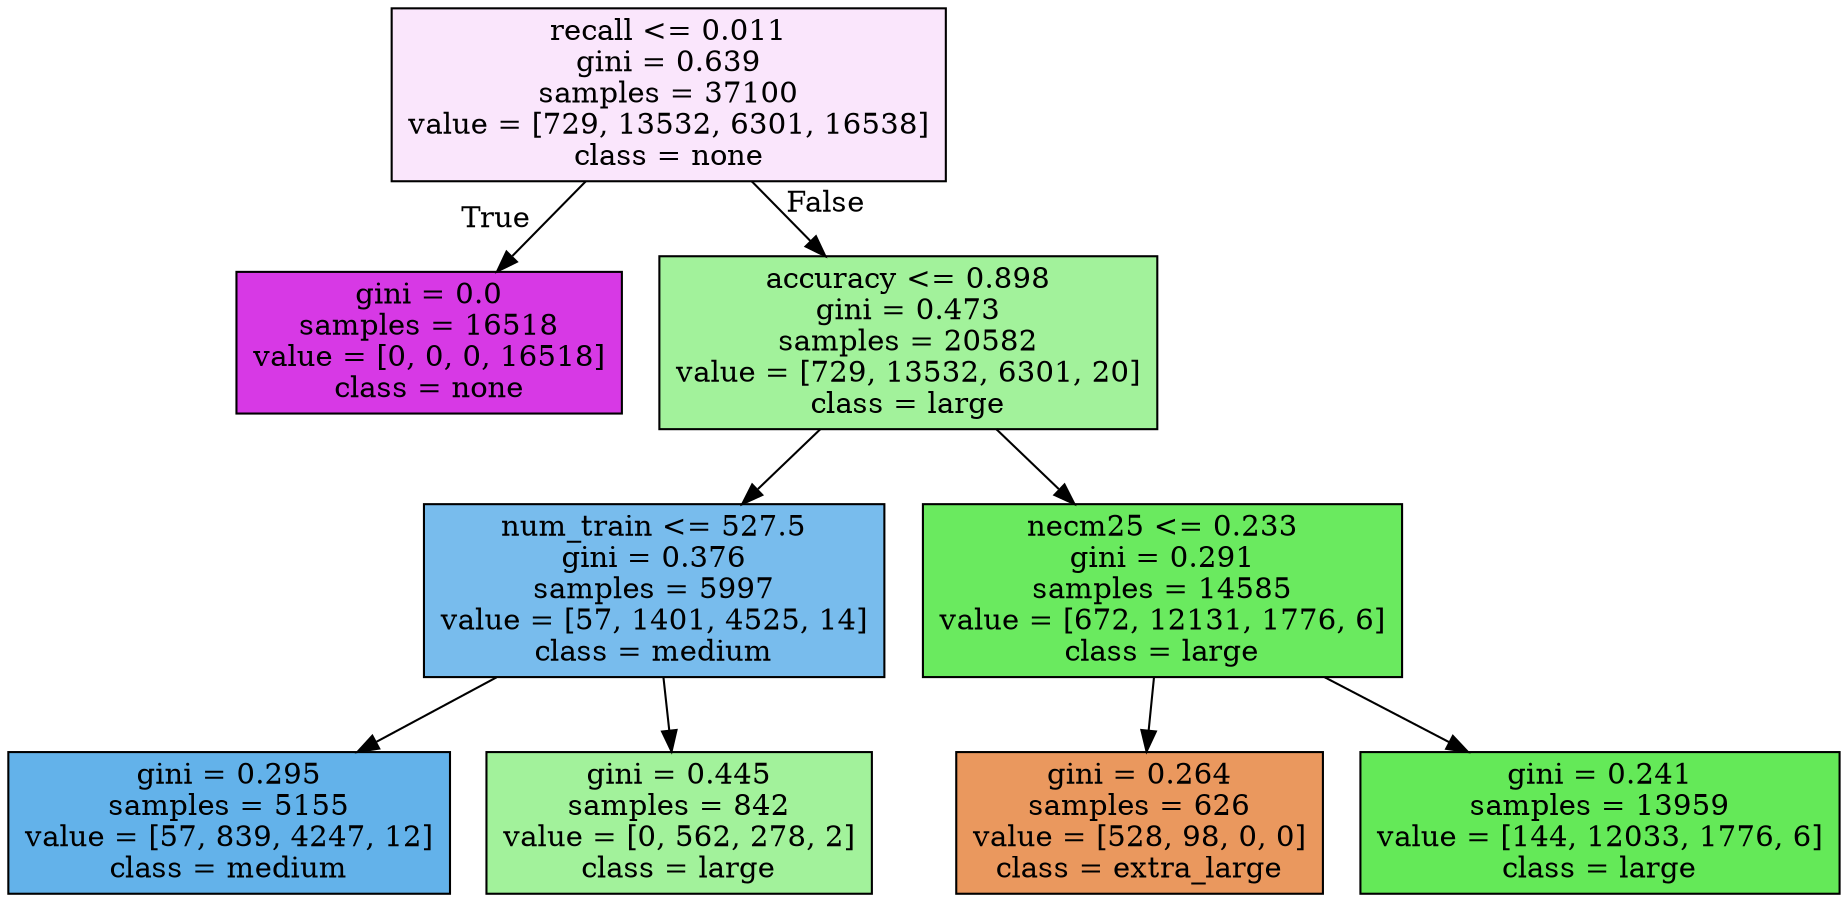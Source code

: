 digraph Tree {
node [shape=box, style="filled", color="black"] ;
0 [label="recall <= 0.011\ngini = 0.639\nsamples = 37100\nvalue = [729, 13532, 6301, 16538]\nclass = none", fillcolor="#fae6fc"] ;
1 [label="gini = 0.0\nsamples = 16518\nvalue = [0, 0, 0, 16518]\nclass = none", fillcolor="#d739e5"] ;
0 -> 1 [labeldistance=2.5, labelangle=45, headlabel="True"] ;
2 [label="accuracy <= 0.898\ngini = 0.473\nsamples = 20582\nvalue = [729, 13532, 6301, 20]\nclass = large", fillcolor="#a2f29b"] ;
0 -> 2 [labeldistance=2.5, labelangle=-45, headlabel="False"] ;
3 [label="num_train <= 527.5\ngini = 0.376\nsamples = 5997\nvalue = [57, 1401, 4525, 14]\nclass = medium", fillcolor="#78bced"] ;
2 -> 3 ;
4 [label="gini = 0.295\nsamples = 5155\nvalue = [57, 839, 4247, 12]\nclass = medium", fillcolor="#63b2ea"] ;
3 -> 4 ;
5 [label="gini = 0.445\nsamples = 842\nvalue = [0, 562, 278, 2]\nclass = large", fillcolor="#a2f29b"] ;
3 -> 5 ;
6 [label="necm25 <= 0.233\ngini = 0.291\nsamples = 14585\nvalue = [672, 12131, 1776, 6]\nclass = large", fillcolor="#6aea5f"] ;
2 -> 6 ;
7 [label="gini = 0.264\nsamples = 626\nvalue = [528, 98, 0, 0]\nclass = extra_large", fillcolor="#ea985e"] ;
6 -> 7 ;
8 [label="gini = 0.241\nsamples = 13959\nvalue = [144, 12033, 1776, 6]\nclass = large", fillcolor="#64e958"] ;
6 -> 8 ;
}
